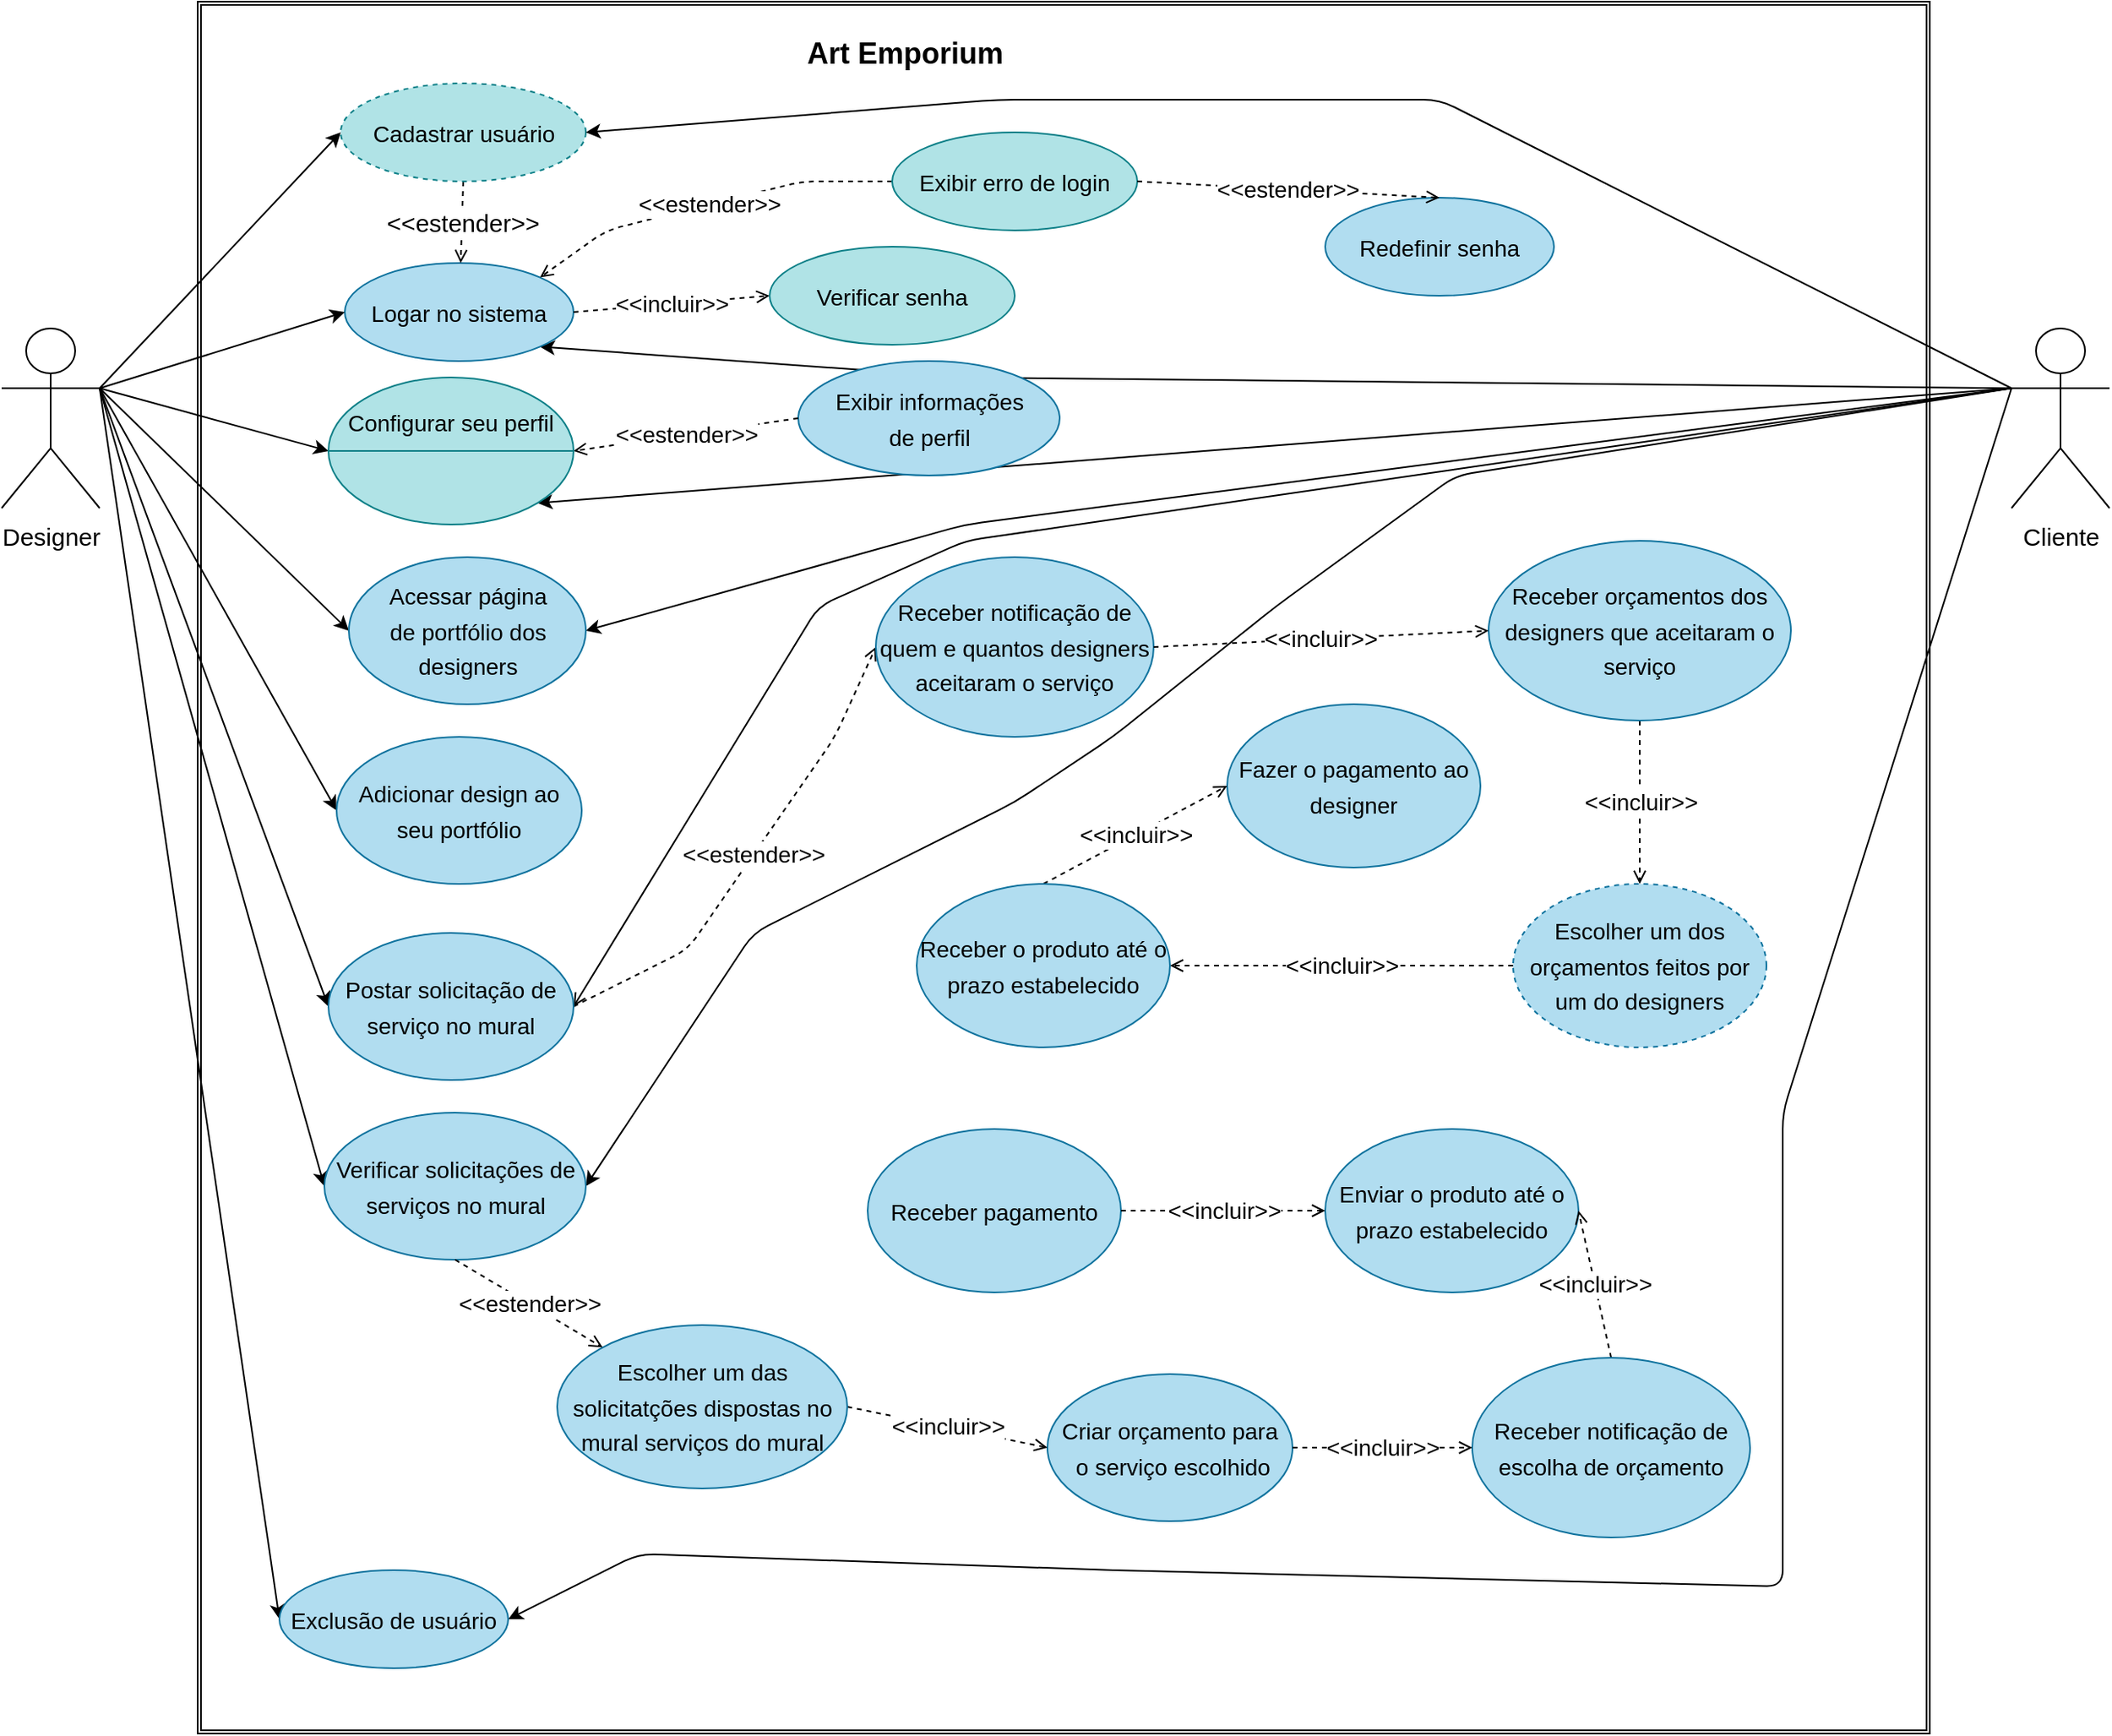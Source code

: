 <mxfile>
    <diagram id="CEXoIEsdTjvYZMftKgIe" name="Page-1">
        <mxGraphModel dx="1426" dy="735" grid="1" gridSize="10" guides="1" tooltips="1" connect="1" arrows="1" fold="1" page="1" pageScale="1" pageWidth="827" pageHeight="1169" math="0" shadow="0">
            <root>
                <mxCell id="0"/>
                <mxCell id="1" parent="0"/>
                <mxCell id="2" value="" style="shape=ext;double=1;whiteSpace=wrap;html=1;aspect=fixed;" parent="1" vertex="1">
                    <mxGeometry x="140" y="120" width="1060" height="1060" as="geometry"/>
                </mxCell>
                <mxCell id="3" value="&lt;h1&gt;&lt;font style=&quot;font-size: 18px&quot;&gt;Art Emporium&lt;/font&gt;&lt;/h1&gt;" style="text;html=1;strokeColor=none;fillColor=none;spacing=5;spacingTop=-20;whiteSpace=wrap;overflow=hidden;rounded=0;align=center;" parent="1" vertex="1">
                    <mxGeometry x="477.5" y="130" width="190" height="50" as="geometry"/>
                </mxCell>
                <mxCell id="71" style="edgeStyle=none;html=1;exitX=0;exitY=0.333;exitDx=0;exitDy=0;exitPerimeter=0;entryX=1;entryY=1;entryDx=0;entryDy=0;fontSize=14;" edge="1" parent="1" source="5" target="6">
                    <mxGeometry relative="1" as="geometry">
                        <Array as="points">
                            <mxPoint x="610" y="350"/>
                        </Array>
                    </mxGeometry>
                </mxCell>
                <mxCell id="73" style="edgeStyle=none;html=1;exitX=0;exitY=0.333;exitDx=0;exitDy=0;exitPerimeter=0;entryX=1;entryY=0.5;entryDx=0;entryDy=0;fontSize=14;" edge="1" parent="1" source="5" target="23">
                    <mxGeometry relative="1" as="geometry">
                        <Array as="points">
                            <mxPoint x="610" y="440"/>
                        </Array>
                    </mxGeometry>
                </mxCell>
                <mxCell id="123" style="edgeStyle=none;html=1;exitX=0;exitY=0.333;exitDx=0;exitDy=0;exitPerimeter=0;entryX=1;entryY=0.5;entryDx=0;entryDy=0;fontSize=14;endArrow=open;endFill=0;strokeWidth=1;" edge="1" parent="1" source="5" target="32">
                    <mxGeometry relative="1" as="geometry">
                        <Array as="points">
                            <mxPoint x="610" y="450"/>
                            <mxPoint x="520" y="490"/>
                        </Array>
                    </mxGeometry>
                </mxCell>
                <mxCell id="128" style="edgeStyle=none;html=1;exitX=0;exitY=0.333;exitDx=0;exitDy=0;exitPerimeter=0;entryX=1;entryY=0.5;entryDx=0;entryDy=0;fontSize=14;endArrow=classic;endFill=1;strokeWidth=1;" edge="1" parent="1" source="5" target="65">
                    <mxGeometry relative="1" as="geometry">
                        <Array as="points">
                            <mxPoint x="910" y="410"/>
                            <mxPoint x="800" y="490"/>
                            <mxPoint x="700" y="570"/>
                            <mxPoint x="640" y="610"/>
                            <mxPoint x="480" y="690"/>
                        </Array>
                    </mxGeometry>
                </mxCell>
                <mxCell id="136" style="edgeStyle=none;html=1;exitX=0;exitY=0.333;exitDx=0;exitDy=0;exitPerimeter=0;entryX=1;entryY=0.5;entryDx=0;entryDy=0;fontSize=14;endArrow=classic;endFill=1;strokeWidth=1;" edge="1" parent="1" source="5" target="30">
                    <mxGeometry relative="1" as="geometry">
                        <Array as="points">
                            <mxPoint x="1110" y="800"/>
                            <mxPoint x="1110" y="1030"/>
                            <mxPoint x="1110" y="1090"/>
                            <mxPoint x="700" y="1080"/>
                            <mxPoint x="410" y="1070"/>
                        </Array>
                    </mxGeometry>
                </mxCell>
                <mxCell id="143" style="edgeStyle=none;html=1;exitX=0;exitY=0.333;exitDx=0;exitDy=0;exitPerimeter=0;fontSize=14;endArrow=classic;endFill=1;strokeWidth=1;entryX=1;entryY=1;entryDx=0;entryDy=0;" edge="1" parent="1" source="5" target="147">
                    <mxGeometry relative="1" as="geometry"/>
                </mxCell>
                <mxCell id="5" value="&lt;span style=&quot;font-size: 15px&quot;&gt;Cliente&lt;/span&gt;" style="shape=umlActor;verticalLabelPosition=bottom;verticalAlign=top;html=1;outlineConnect=0;fontSize=18;" parent="1" vertex="1">
                    <mxGeometry x="1250" y="320" width="60" height="110" as="geometry"/>
                </mxCell>
                <mxCell id="6" value="&lt;font style=&quot;font-size: 14px&quot; color=&quot;#000000&quot;&gt;Logar no sistema&lt;/font&gt;" style="ellipse;whiteSpace=wrap;html=1;fontSize=18;fillColor=#b1ddf0;strokeColor=#10739e;" parent="1" vertex="1">
                    <mxGeometry x="230" y="280" width="140" height="60" as="geometry"/>
                </mxCell>
                <mxCell id="18" value="&amp;lt;&amp;lt;estender&amp;gt;&amp;gt;" style="edgeStyle=none;html=1;exitX=0.5;exitY=1;exitDx=0;exitDy=0;fontSize=15;sourcePerimeterSpacing=0;strokeColor=default;dashed=1;endArrow=open;endFill=0;" parent="1" source="15" target="6" edge="1">
                    <mxGeometry relative="1" as="geometry"/>
                </mxCell>
                <mxCell id="101" value="&amp;lt;&amp;lt;incluir&amp;gt;&amp;gt;" style="edgeStyle=none;html=1;entryX=0;entryY=0.5;entryDx=0;entryDy=0;dashed=1;fontSize=14;strokeWidth=1;endArrow=open;endFill=0;" edge="1" parent="1" target="56">
                    <mxGeometry relative="1" as="geometry">
                        <mxPoint x="370" y="310" as="sourcePoint"/>
                    </mxGeometry>
                </mxCell>
                <mxCell id="15" value="&lt;font color=&quot;#000000&quot; style=&quot;font-size: 14px&quot;&gt;Cadastrar usuário&lt;/font&gt;" style="ellipse;whiteSpace=wrap;html=1;fontSize=15;fillColor=#b0e3e6;strokeColor=#0e8088;dashed=1;" parent="1" vertex="1">
                    <mxGeometry x="227.5" y="170" width="150" height="60" as="geometry"/>
                </mxCell>
                <mxCell id="78" style="edgeStyle=none;html=1;exitX=1;exitY=0.333;exitDx=0;exitDy=0;exitPerimeter=0;entryX=0;entryY=0.5;entryDx=0;entryDy=0;fontSize=14;" edge="1" parent="1" source="20" target="15">
                    <mxGeometry relative="1" as="geometry"/>
                </mxCell>
                <mxCell id="80" style="edgeStyle=none;html=1;exitX=1;exitY=0.333;exitDx=0;exitDy=0;exitPerimeter=0;entryX=0;entryY=0.5;entryDx=0;entryDy=0;fontSize=14;" edge="1" parent="1" source="20" target="6">
                    <mxGeometry relative="1" as="geometry"/>
                </mxCell>
                <mxCell id="82" style="edgeStyle=none;html=1;exitX=1;exitY=0.333;exitDx=0;exitDy=0;exitPerimeter=0;entryX=0;entryY=0.5;entryDx=0;entryDy=0;fontSize=14;" edge="1" parent="1" source="20" target="23">
                    <mxGeometry relative="1" as="geometry"/>
                </mxCell>
                <mxCell id="84" style="edgeStyle=none;html=1;exitX=1;exitY=0.333;exitDx=0;exitDy=0;exitPerimeter=0;entryX=0;entryY=0.5;entryDx=0;entryDy=0;fontSize=14;" edge="1" parent="1" source="20" target="32">
                    <mxGeometry relative="1" as="geometry"/>
                </mxCell>
                <mxCell id="94" style="edgeStyle=none;html=1;exitX=1;exitY=0.333;exitDx=0;exitDy=0;exitPerimeter=0;entryX=0;entryY=0.5;entryDx=0;entryDy=0;fontSize=14;" edge="1" parent="1" source="20" target="62">
                    <mxGeometry relative="1" as="geometry"/>
                </mxCell>
                <mxCell id="127" style="edgeStyle=none;html=1;exitX=1;exitY=0.333;exitDx=0;exitDy=0;exitPerimeter=0;entryX=0;entryY=0.5;entryDx=0;entryDy=0;fontSize=14;endArrow=classic;endFill=1;strokeWidth=1;" edge="1" parent="1" source="20" target="65">
                    <mxGeometry relative="1" as="geometry"/>
                </mxCell>
                <mxCell id="135" style="edgeStyle=none;html=1;exitX=1;exitY=0.333;exitDx=0;exitDy=0;exitPerimeter=0;entryX=0;entryY=0.5;entryDx=0;entryDy=0;fontSize=14;endArrow=classic;endFill=1;strokeWidth=1;" edge="1" parent="1" source="20" target="30">
                    <mxGeometry relative="1" as="geometry"/>
                </mxCell>
                <mxCell id="144" style="edgeStyle=none;html=1;exitX=1;exitY=0.333;exitDx=0;exitDy=0;exitPerimeter=0;entryX=0;entryY=0.5;entryDx=0;entryDy=0;fontSize=14;endArrow=classic;endFill=1;strokeWidth=1;" edge="1" parent="1" source="20" target="147">
                    <mxGeometry relative="1" as="geometry">
                        <Array as="points"/>
                    </mxGeometry>
                </mxCell>
                <mxCell id="20" value="&lt;span style=&quot;font-size: 15px&quot;&gt;Designer&lt;/span&gt;" style="shape=umlActor;verticalLabelPosition=bottom;verticalAlign=top;html=1;outlineConnect=0;fontSize=18;" parent="1" vertex="1">
                    <mxGeometry x="20" y="320" width="60" height="110" as="geometry"/>
                </mxCell>
                <mxCell id="23" value="&lt;font color=&quot;#000000&quot; style=&quot;font-size: 14px&quot;&gt;&lt;span style=&quot;line-height: 1.2&quot;&gt;Acessar página&lt;br&gt;de portfólio dos designers&lt;/span&gt;&lt;/font&gt;" style="ellipse;whiteSpace=wrap;html=1;fontSize=18;fillColor=#b1ddf0;strokeColor=#10739e;" parent="1" vertex="1">
                    <mxGeometry x="232.5" y="460" width="145" height="90" as="geometry"/>
                </mxCell>
                <mxCell id="25" value="&lt;font color=&quot;#000000&quot; style=&quot;font-size: 14px&quot;&gt;Redefinir senha&lt;/font&gt;" style="ellipse;whiteSpace=wrap;html=1;fontSize=18;fillColor=#b1ddf0;strokeColor=#10739e;" parent="1" vertex="1">
                    <mxGeometry x="830" y="240" width="140" height="60" as="geometry"/>
                </mxCell>
                <mxCell id="30" value="&lt;font color=&quot;#000000&quot; style=&quot;font-size: 14px&quot;&gt;Exclusão de usuário&lt;/font&gt;" style="ellipse;whiteSpace=wrap;html=1;fontSize=18;fillColor=#b1ddf0;strokeColor=#10739e;" parent="1" vertex="1">
                    <mxGeometry x="190" y="1080" width="140" height="60" as="geometry"/>
                </mxCell>
                <mxCell id="111" value="&amp;lt;&amp;lt;estender&amp;gt;&amp;gt;" style="edgeStyle=none;html=1;exitX=1;exitY=0.5;exitDx=0;exitDy=0;entryX=0;entryY=0.5;entryDx=0;entryDy=0;dashed=1;fontSize=14;endArrow=open;endFill=0;strokeWidth=1;" edge="1" parent="1" source="32" target="109">
                    <mxGeometry relative="1" as="geometry">
                        <Array as="points">
                            <mxPoint x="440" y="700"/>
                            <mxPoint x="530" y="570"/>
                        </Array>
                    </mxGeometry>
                </mxCell>
                <mxCell id="32" value="&lt;font color=&quot;#000000&quot; style=&quot;font-size: 14px&quot;&gt;Postar solicitação de serviço no mural&lt;/font&gt;" style="ellipse;whiteSpace=wrap;html=1;fontSize=18;fillColor=#b1ddf0;strokeColor=#10739e;" parent="1" vertex="1">
                    <mxGeometry x="220" y="690" width="150" height="90" as="geometry"/>
                </mxCell>
                <mxCell id="103" value="&amp;lt;&amp;lt;estender&amp;gt;&amp;gt;" style="edgeStyle=none;html=1;exitX=0;exitY=0.5;exitDx=0;exitDy=0;entryX=1;entryY=0;entryDx=0;entryDy=0;dashed=1;fontSize=14;endArrow=open;endFill=0;strokeWidth=1;" edge="1" parent="1" source="54" target="6">
                    <mxGeometry relative="1" as="geometry">
                        <Array as="points">
                            <mxPoint x="510" y="230"/>
                            <mxPoint x="390" y="260"/>
                        </Array>
                    </mxGeometry>
                </mxCell>
                <mxCell id="54" value="&lt;font color=&quot;#000000&quot; style=&quot;font-size: 14px&quot;&gt;Exibir erro de login&lt;/font&gt;" style="ellipse;whiteSpace=wrap;html=1;fontSize=15;fillColor=#b0e3e6;strokeColor=#0e8088;" parent="1" vertex="1">
                    <mxGeometry x="565" y="200" width="150" height="60" as="geometry"/>
                </mxCell>
                <mxCell id="56" value="&lt;font color=&quot;#000000&quot; style=&quot;font-size: 14px&quot;&gt;Verificar senha&lt;/font&gt;" style="ellipse;whiteSpace=wrap;html=1;fontSize=15;fillColor=#b0e3e6;strokeColor=#0e8088;" parent="1" vertex="1">
                    <mxGeometry x="490" y="270" width="150" height="60" as="geometry"/>
                </mxCell>
                <mxCell id="62" value="&lt;font color=&quot;#000000&quot; style=&quot;font-size: 14px&quot;&gt;Adicionar design ao seu portfólio&lt;/font&gt;" style="ellipse;whiteSpace=wrap;html=1;fontSize=18;fillColor=#b1ddf0;strokeColor=#10739e;" parent="1" vertex="1">
                    <mxGeometry x="225" y="570" width="150" height="90" as="geometry"/>
                </mxCell>
                <mxCell id="65" value="&lt;font color=&quot;#000000&quot; style=&quot;font-size: 14px&quot;&gt;Verificar solicitações de serviços no mural&lt;/font&gt;" style="ellipse;whiteSpace=wrap;html=1;fontSize=18;fillColor=#b1ddf0;strokeColor=#10739e;" parent="1" vertex="1">
                    <mxGeometry x="217.5" y="800" width="160" height="90" as="geometry"/>
                </mxCell>
                <mxCell id="90" value="&lt;font color=&quot;#000000&quot;&gt;&lt;span style=&quot;font-size: 14px&quot;&gt;Criar orçamento para&lt;br&gt;&amp;nbsp;o serviço escolhido&lt;/span&gt;&lt;/font&gt;" style="ellipse;whiteSpace=wrap;html=1;fontSize=18;fillColor=#b1ddf0;strokeColor=#10739e;" vertex="1" parent="1">
                    <mxGeometry x="660" y="960" width="150" height="90" as="geometry"/>
                </mxCell>
                <mxCell id="125" value="&amp;lt;&amp;lt;incluir&amp;gt;&amp;gt;" style="edgeStyle=none;html=1;exitX=0;exitY=0.5;exitDx=0;exitDy=0;entryX=1;entryY=0.5;entryDx=0;entryDy=0;dashed=1;fontSize=14;endArrow=open;endFill=0;strokeWidth=1;" edge="1" parent="1" source="91" target="93">
                    <mxGeometry relative="1" as="geometry"/>
                </mxCell>
                <mxCell id="91" value="&lt;font color=&quot;#000000&quot;&gt;&lt;span style=&quot;font-size: 14px&quot;&gt;Escolher um dos orçamentos feitos por um do designers&lt;/span&gt;&lt;/font&gt;" style="ellipse;whiteSpace=wrap;html=1;fontSize=18;fillColor=#b1ddf0;strokeColor=#10739e;dashed=1;" vertex="1" parent="1">
                    <mxGeometry x="945" y="660" width="155" height="100" as="geometry"/>
                </mxCell>
                <mxCell id="92" value="&lt;font color=&quot;#000000&quot;&gt;&lt;span style=&quot;font-size: 14px&quot;&gt;Fazer o pagamento ao designer&lt;/span&gt;&lt;/font&gt;" style="ellipse;whiteSpace=wrap;html=1;fontSize=18;fillColor=#b1ddf0;strokeColor=#10739e;" vertex="1" parent="1">
                    <mxGeometry x="770" y="550" width="155" height="100" as="geometry"/>
                </mxCell>
                <mxCell id="126" value="&amp;lt;&amp;lt;incluir&amp;gt;&amp;gt;" style="edgeStyle=none;html=1;exitX=0.5;exitY=0;exitDx=0;exitDy=0;entryX=0;entryY=0.5;entryDx=0;entryDy=0;dashed=1;fontSize=14;endArrow=open;endFill=0;strokeWidth=1;" edge="1" parent="1" source="93" target="92">
                    <mxGeometry relative="1" as="geometry"/>
                </mxCell>
                <mxCell id="93" value="&lt;font color=&quot;#000000&quot;&gt;&lt;span style=&quot;font-size: 14px&quot;&gt;Receber o produto até o prazo estabelecido&lt;/span&gt;&lt;/font&gt;" style="ellipse;whiteSpace=wrap;html=1;fontSize=18;fillColor=#b1ddf0;strokeColor=#10739e;" vertex="1" parent="1">
                    <mxGeometry x="580" y="660" width="155" height="100" as="geometry"/>
                </mxCell>
                <mxCell id="106" value="&amp;lt;&amp;lt;estender&amp;gt;&amp;gt;" style="edgeStyle=none;html=1;exitX=1;exitY=0.5;exitDx=0;exitDy=0;entryX=0.5;entryY=0;entryDx=0;entryDy=0;dashed=1;fontSize=14;endArrow=open;endFill=0;strokeWidth=1;" edge="1" parent="1" source="54" target="25">
                    <mxGeometry relative="1" as="geometry">
                        <mxPoint x="667.5" y="230" as="sourcePoint"/>
                        <mxPoint x="497.224" y="298.884" as="targetPoint"/>
                    </mxGeometry>
                </mxCell>
                <mxCell id="107" value="&lt;font color=&quot;#000000&quot;&gt;&lt;span style=&quot;font-size: 14px&quot;&gt;Enviar o produto até o prazo estabelecido&lt;/span&gt;&lt;/font&gt;" style="ellipse;whiteSpace=wrap;html=1;fontSize=18;fillColor=#b1ddf0;strokeColor=#10739e;" vertex="1" parent="1">
                    <mxGeometry x="830" y="810" width="155" height="100" as="geometry"/>
                </mxCell>
                <mxCell id="114" value="&amp;lt;&amp;lt;incluir&amp;gt;&amp;gt;" style="edgeStyle=none;html=1;exitX=1;exitY=0.5;exitDx=0;exitDy=0;entryX=0;entryY=0.5;entryDx=0;entryDy=0;dashed=1;fontSize=14;endArrow=open;endFill=0;strokeWidth=1;" edge="1" parent="1" source="108" target="90">
                    <mxGeometry relative="1" as="geometry"/>
                </mxCell>
                <mxCell id="108" value="&lt;font color=&quot;#000000&quot; style=&quot;font-size: 14px&quot;&gt;Escolher um das solicitatções dispostas no mural serviços do mural&lt;/font&gt;" style="ellipse;whiteSpace=wrap;html=1;fontSize=18;fillColor=#b1ddf0;strokeColor=#10739e;" vertex="1" parent="1">
                    <mxGeometry x="360" y="930" width="177.5" height="100" as="geometry"/>
                </mxCell>
                <mxCell id="109" value="&lt;font color=&quot;#000000&quot;&gt;&lt;span style=&quot;font-size: 14px&quot;&gt;Receber notificação de quem e quantos designers aceitaram o serviço&lt;/span&gt;&lt;/font&gt;" style="ellipse;whiteSpace=wrap;html=1;fontSize=18;fillColor=#b1ddf0;strokeColor=#10739e;" vertex="1" parent="1">
                    <mxGeometry x="555" y="460" width="170" height="110" as="geometry"/>
                </mxCell>
                <mxCell id="124" value="&amp;lt;&amp;lt;incluir&amp;gt;&amp;gt;" style="edgeStyle=none;html=1;exitX=0.5;exitY=1;exitDx=0;exitDy=0;entryX=0.5;entryY=0;entryDx=0;entryDy=0;fontSize=14;endArrow=open;endFill=0;strokeWidth=1;dashed=1;" edge="1" parent="1" source="110" target="91">
                    <mxGeometry relative="1" as="geometry"/>
                </mxCell>
                <mxCell id="110" value="&lt;font color=&quot;#000000&quot;&gt;&lt;span style=&quot;font-size: 14px&quot;&gt;Receber orçamentos dos designers que aceitaram o serviço&lt;/span&gt;&lt;/font&gt;" style="ellipse;whiteSpace=wrap;html=1;fontSize=18;fillColor=#b1ddf0;strokeColor=#10739e;" vertex="1" parent="1">
                    <mxGeometry x="930" y="450" width="185" height="110" as="geometry"/>
                </mxCell>
                <mxCell id="112" value="&amp;lt;&amp;lt;incluir&amp;gt;&amp;gt;" style="edgeStyle=none;html=1;dashed=1;fontSize=14;endArrow=open;endFill=0;strokeWidth=1;exitX=1;exitY=0.5;exitDx=0;exitDy=0;entryX=0;entryY=0.5;entryDx=0;entryDy=0;" edge="1" parent="1" source="109" target="110">
                    <mxGeometry relative="1" as="geometry">
                        <mxPoint x="660" y="554" as="sourcePoint"/>
                        <mxPoint x="760" y="554" as="targetPoint"/>
                    </mxGeometry>
                </mxCell>
                <mxCell id="113" value="&amp;lt;&amp;lt;estender&amp;gt;&amp;gt;" style="edgeStyle=none;html=1;dashed=1;fontSize=14;endArrow=open;endFill=0;strokeWidth=1;exitX=0.5;exitY=1;exitDx=0;exitDy=0;" edge="1" parent="1" source="65" target="108">
                    <mxGeometry relative="1" as="geometry">
                        <mxPoint x="382.5" y="769.23" as="sourcePoint"/>
                        <mxPoint x="495" y="769" as="targetPoint"/>
                    </mxGeometry>
                </mxCell>
                <mxCell id="120" value="&amp;lt;&amp;lt;incluir&amp;gt;&amp;gt;" style="edgeStyle=none;html=1;exitX=0.5;exitY=0;exitDx=0;exitDy=0;entryX=1;entryY=0.5;entryDx=0;entryDy=0;dashed=1;fontSize=14;endArrow=open;endFill=0;strokeWidth=1;" edge="1" parent="1" source="116" target="107">
                    <mxGeometry relative="1" as="geometry"/>
                </mxCell>
                <mxCell id="116" value="&lt;font color=&quot;#000000&quot;&gt;&lt;span style=&quot;font-size: 14px&quot;&gt;Receber notificação de escolha de orçamento&lt;/span&gt;&lt;/font&gt;" style="ellipse;whiteSpace=wrap;html=1;fontSize=18;fillColor=#b1ddf0;strokeColor=#10739e;" vertex="1" parent="1">
                    <mxGeometry x="920" y="950" width="170" height="110" as="geometry"/>
                </mxCell>
                <mxCell id="117" value="&amp;lt;&amp;lt;incluir&amp;gt;&amp;gt;" style="edgeStyle=none;html=1;entryX=0;entryY=0.5;entryDx=0;entryDy=0;dashed=1;fontSize=14;endArrow=open;endFill=0;strokeWidth=1;exitX=1;exitY=0.5;exitDx=0;exitDy=0;" edge="1" parent="1" source="90" target="116">
                    <mxGeometry relative="1" as="geometry">
                        <mxPoint x="660" y="945" as="sourcePoint"/>
                        <mxPoint x="750" y="944.23" as="targetPoint"/>
                    </mxGeometry>
                </mxCell>
                <mxCell id="121" value="&lt;font color=&quot;#000000&quot;&gt;&lt;span style=&quot;font-size: 14px&quot;&gt;Receber pagamento&lt;/span&gt;&lt;/font&gt;" style="ellipse;whiteSpace=wrap;html=1;fontSize=18;fillColor=#b1ddf0;strokeColor=#10739e;" vertex="1" parent="1">
                    <mxGeometry x="550" y="810" width="155" height="100" as="geometry"/>
                </mxCell>
                <mxCell id="122" value="&amp;lt;&amp;lt;incluir&amp;gt;&amp;gt;" style="edgeStyle=none;html=1;entryX=0;entryY=0.5;entryDx=0;entryDy=0;dashed=1;fontSize=14;endArrow=open;endFill=0;strokeWidth=1;exitX=1;exitY=0.5;exitDx=0;exitDy=0;" edge="1" parent="1" source="121" target="107">
                    <mxGeometry relative="1" as="geometry">
                        <mxPoint x="710" y="779.23" as="sourcePoint"/>
                        <mxPoint x="822.5" y="779.23" as="targetPoint"/>
                    </mxGeometry>
                </mxCell>
                <mxCell id="131" style="edgeStyle=none;html=1;entryX=1;entryY=0.5;entryDx=0;entryDy=0;fontSize=14;exitX=0;exitY=0.333;exitDx=0;exitDy=0;exitPerimeter=0;" edge="1" parent="1" source="5" target="15">
                    <mxGeometry relative="1" as="geometry">
                        <mxPoint x="1220" y="310" as="sourcePoint"/>
                        <mxPoint x="359.865" y="341.054" as="targetPoint"/>
                        <Array as="points">
                            <mxPoint x="900" y="180"/>
                            <mxPoint x="630" y="180"/>
                        </Array>
                    </mxGeometry>
                </mxCell>
                <mxCell id="138" value="&lt;font color=&quot;#000000&quot; style=&quot;font-size: 14px&quot;&gt;&lt;span style=&quot;line-height: 1.2&quot;&gt;Exibir informações&lt;br&gt;de perfil&lt;br&gt;&lt;/span&gt;&lt;/font&gt;" style="ellipse;whiteSpace=wrap;html=1;fontSize=18;fillColor=#b1ddf0;strokeColor=#10739e;" vertex="1" parent="1">
                    <mxGeometry x="507.5" y="340" width="160" height="70" as="geometry"/>
                </mxCell>
                <mxCell id="142" value="&amp;lt;&amp;lt;estender&amp;gt;&amp;gt;" style="edgeStyle=none;html=1;entryX=1;entryY=0.5;entryDx=0;entryDy=0;fontSize=14;endArrow=open;endFill=0;strokeWidth=1;dashed=1;exitX=0;exitY=0.5;exitDx=0;exitDy=0;" edge="1" parent="1" source="138" target="147">
                    <mxGeometry relative="1" as="geometry">
                        <mxPoint x="365" y="395" as="sourcePoint"/>
                    </mxGeometry>
                </mxCell>
                <mxCell id="147" value="&lt;font color=&quot;#000000&quot;&gt;Configurar seu perfil&lt;br&gt;&lt;br&gt;&lt;br&gt;&lt;/font&gt;" style="shape=lineEllipse;perimeter=ellipsePerimeter;whiteSpace=wrap;html=1;backgroundOutline=1;fontSize=14;strokeColor=#0e8088;fillColor=#b0e3e6;" vertex="1" parent="1">
                    <mxGeometry x="220" y="350" width="150" height="90" as="geometry"/>
                </mxCell>
            </root>
        </mxGraphModel>
    </diagram>
</mxfile>